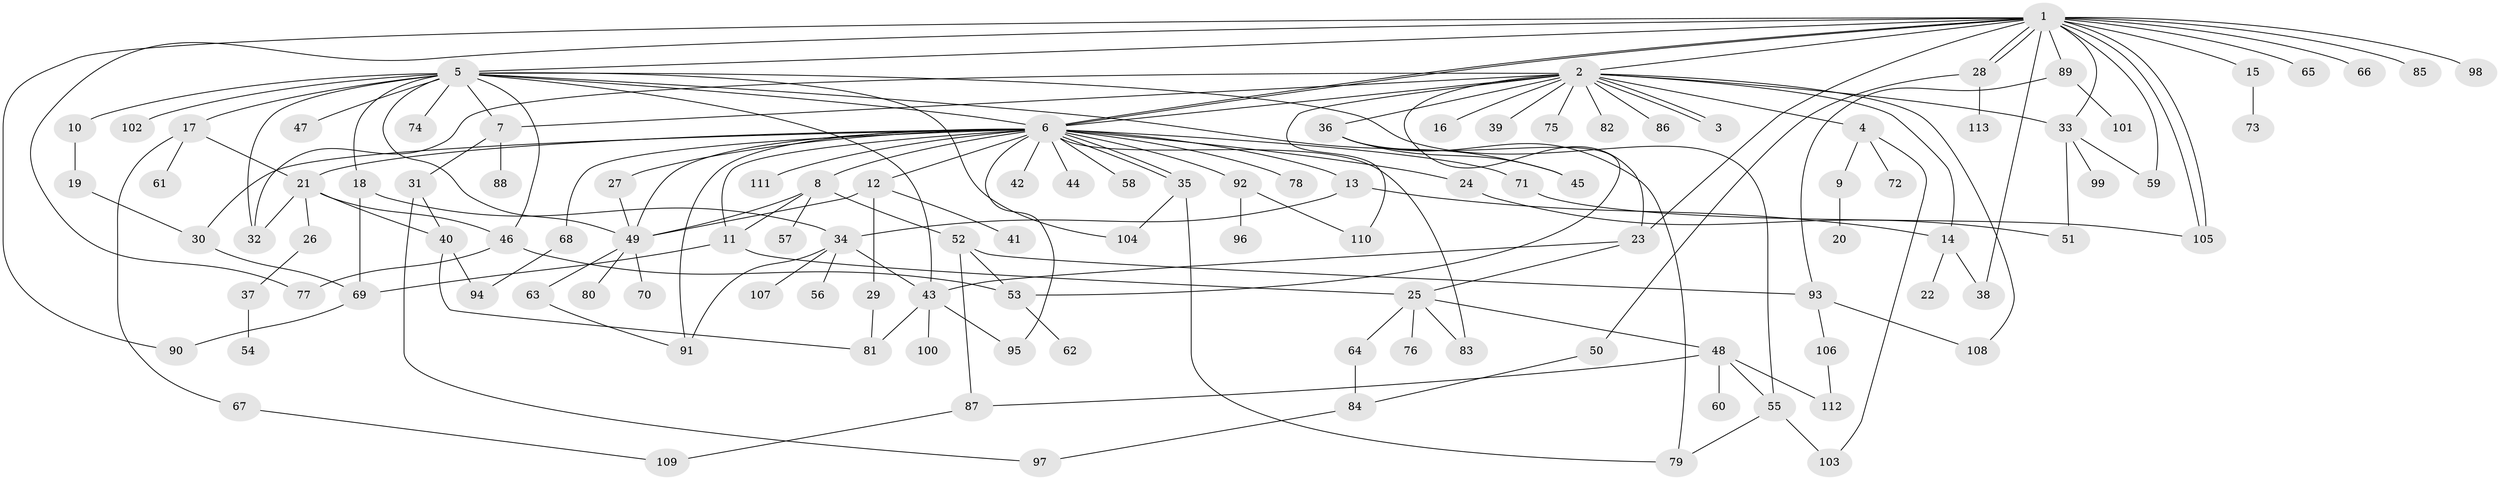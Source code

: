 // coarse degree distribution, {2: 0.14705882352941177, 7: 0.04411764705882353, 1: 0.36764705882352944, 4: 0.14705882352941177, 3: 0.14705882352941177, 6: 0.04411764705882353, 15: 0.029411764705882353, 21: 0.014705882352941176, 5: 0.04411764705882353, 14: 0.014705882352941176}
// Generated by graph-tools (version 1.1) at 2025/36/03/04/25 23:36:40]
// undirected, 113 vertices, 169 edges
graph export_dot {
  node [color=gray90,style=filled];
  1;
  2;
  3;
  4;
  5;
  6;
  7;
  8;
  9;
  10;
  11;
  12;
  13;
  14;
  15;
  16;
  17;
  18;
  19;
  20;
  21;
  22;
  23;
  24;
  25;
  26;
  27;
  28;
  29;
  30;
  31;
  32;
  33;
  34;
  35;
  36;
  37;
  38;
  39;
  40;
  41;
  42;
  43;
  44;
  45;
  46;
  47;
  48;
  49;
  50;
  51;
  52;
  53;
  54;
  55;
  56;
  57;
  58;
  59;
  60;
  61;
  62;
  63;
  64;
  65;
  66;
  67;
  68;
  69;
  70;
  71;
  72;
  73;
  74;
  75;
  76;
  77;
  78;
  79;
  80;
  81;
  82;
  83;
  84;
  85;
  86;
  87;
  88;
  89;
  90;
  91;
  92;
  93;
  94;
  95;
  96;
  97;
  98;
  99;
  100;
  101;
  102;
  103;
  104;
  105;
  106;
  107;
  108;
  109;
  110;
  111;
  112;
  113;
  1 -- 2;
  1 -- 5;
  1 -- 6;
  1 -- 6;
  1 -- 15;
  1 -- 23;
  1 -- 28;
  1 -- 28;
  1 -- 33;
  1 -- 38;
  1 -- 59;
  1 -- 65;
  1 -- 66;
  1 -- 77;
  1 -- 85;
  1 -- 89;
  1 -- 90;
  1 -- 98;
  1 -- 105;
  1 -- 105;
  2 -- 3;
  2 -- 3;
  2 -- 4;
  2 -- 6;
  2 -- 7;
  2 -- 14;
  2 -- 16;
  2 -- 23;
  2 -- 32;
  2 -- 33;
  2 -- 36;
  2 -- 39;
  2 -- 75;
  2 -- 82;
  2 -- 86;
  2 -- 108;
  2 -- 110;
  4 -- 9;
  4 -- 72;
  4 -- 103;
  5 -- 6;
  5 -- 7;
  5 -- 10;
  5 -- 17;
  5 -- 18;
  5 -- 32;
  5 -- 43;
  5 -- 45;
  5 -- 46;
  5 -- 47;
  5 -- 49;
  5 -- 55;
  5 -- 74;
  5 -- 102;
  5 -- 104;
  6 -- 8;
  6 -- 11;
  6 -- 12;
  6 -- 13;
  6 -- 21;
  6 -- 24;
  6 -- 27;
  6 -- 30;
  6 -- 35;
  6 -- 35;
  6 -- 42;
  6 -- 44;
  6 -- 49;
  6 -- 58;
  6 -- 68;
  6 -- 71;
  6 -- 78;
  6 -- 83;
  6 -- 91;
  6 -- 92;
  6 -- 95;
  6 -- 111;
  7 -- 31;
  7 -- 88;
  8 -- 11;
  8 -- 49;
  8 -- 52;
  8 -- 57;
  9 -- 20;
  10 -- 19;
  11 -- 25;
  11 -- 69;
  12 -- 29;
  12 -- 41;
  12 -- 49;
  13 -- 14;
  13 -- 34;
  14 -- 22;
  14 -- 38;
  15 -- 73;
  17 -- 21;
  17 -- 61;
  17 -- 67;
  18 -- 34;
  18 -- 69;
  19 -- 30;
  21 -- 26;
  21 -- 32;
  21 -- 40;
  21 -- 46;
  23 -- 25;
  23 -- 43;
  24 -- 51;
  25 -- 48;
  25 -- 64;
  25 -- 76;
  25 -- 83;
  26 -- 37;
  27 -- 49;
  28 -- 50;
  28 -- 113;
  29 -- 81;
  30 -- 69;
  31 -- 40;
  31 -- 97;
  33 -- 51;
  33 -- 59;
  33 -- 99;
  34 -- 43;
  34 -- 56;
  34 -- 91;
  34 -- 107;
  35 -- 79;
  35 -- 104;
  36 -- 45;
  36 -- 53;
  36 -- 79;
  37 -- 54;
  40 -- 81;
  40 -- 94;
  43 -- 81;
  43 -- 95;
  43 -- 100;
  46 -- 53;
  46 -- 77;
  48 -- 55;
  48 -- 60;
  48 -- 87;
  48 -- 112;
  49 -- 63;
  49 -- 70;
  49 -- 80;
  50 -- 84;
  52 -- 53;
  52 -- 87;
  52 -- 93;
  53 -- 62;
  55 -- 79;
  55 -- 103;
  63 -- 91;
  64 -- 84;
  67 -- 109;
  68 -- 94;
  69 -- 90;
  71 -- 105;
  84 -- 97;
  87 -- 109;
  89 -- 93;
  89 -- 101;
  92 -- 96;
  92 -- 110;
  93 -- 106;
  93 -- 108;
  106 -- 112;
}
